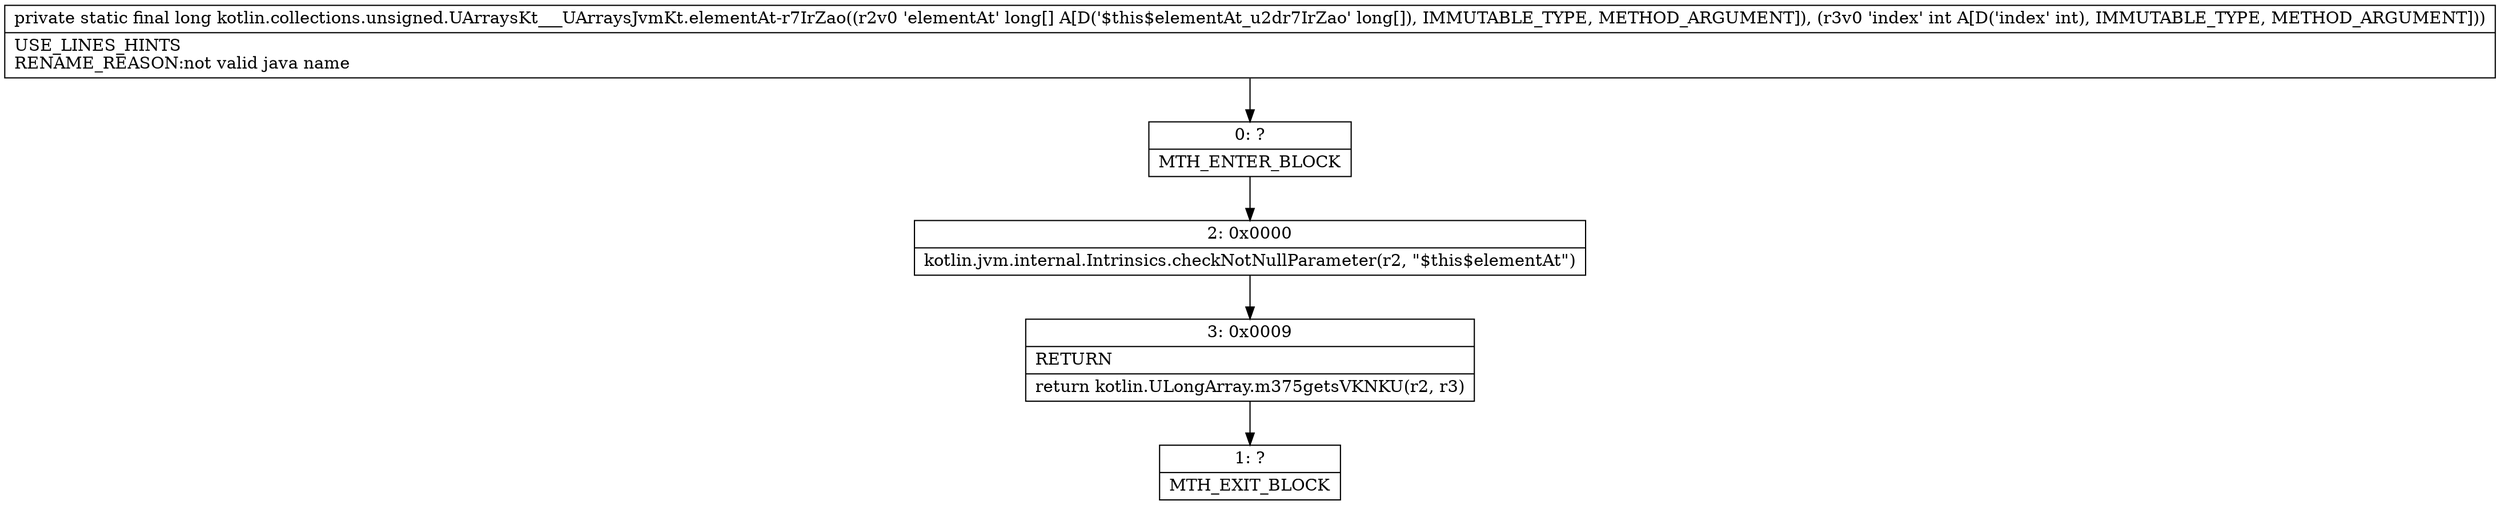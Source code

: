 digraph "CFG forkotlin.collections.unsigned.UArraysKt___UArraysJvmKt.elementAt\-r7IrZao([JI)J" {
Node_0 [shape=record,label="{0\:\ ?|MTH_ENTER_BLOCK\l}"];
Node_2 [shape=record,label="{2\:\ 0x0000|kotlin.jvm.internal.Intrinsics.checkNotNullParameter(r2, \"$this$elementAt\")\l}"];
Node_3 [shape=record,label="{3\:\ 0x0009|RETURN\l|return kotlin.ULongArray.m375getsVKNKU(r2, r3)\l}"];
Node_1 [shape=record,label="{1\:\ ?|MTH_EXIT_BLOCK\l}"];
MethodNode[shape=record,label="{private static final long kotlin.collections.unsigned.UArraysKt___UArraysJvmKt.elementAt\-r7IrZao((r2v0 'elementAt' long[] A[D('$this$elementAt_u2dr7IrZao' long[]), IMMUTABLE_TYPE, METHOD_ARGUMENT]), (r3v0 'index' int A[D('index' int), IMMUTABLE_TYPE, METHOD_ARGUMENT]))  | USE_LINES_HINTS\lRENAME_REASON:not valid java name\l}"];
MethodNode -> Node_0;Node_0 -> Node_2;
Node_2 -> Node_3;
Node_3 -> Node_1;
}

